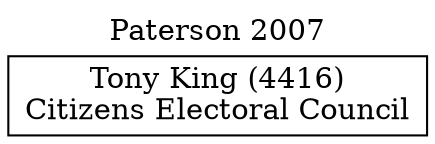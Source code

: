 // House preference flow
digraph "Tony King (4416)_Paterson_2007" {
	graph [label="Paterson 2007" labelloc=t mclimit=10]
	node [shape=box]
	"Tony King (4416)" [label="Tony King (4416)
Citizens Electoral Council"]
}
